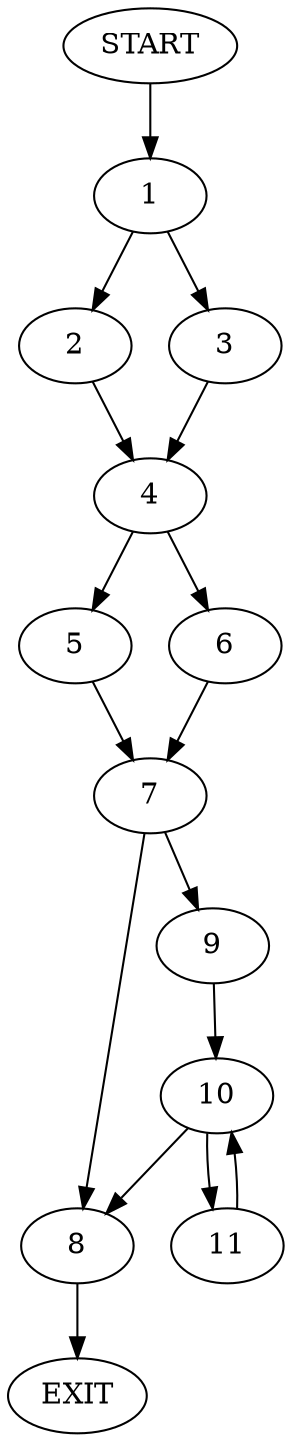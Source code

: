 digraph {
0 [label="START"]
12 [label="EXIT"]
0 -> 1
1 -> 2
1 -> 3
3 -> 4
2 -> 4
4 -> 5
4 -> 6
5 -> 7
6 -> 7
7 -> 8
7 -> 9
8 -> 12
9 -> 10
10 -> 8
10 -> 11
11 -> 10
}
